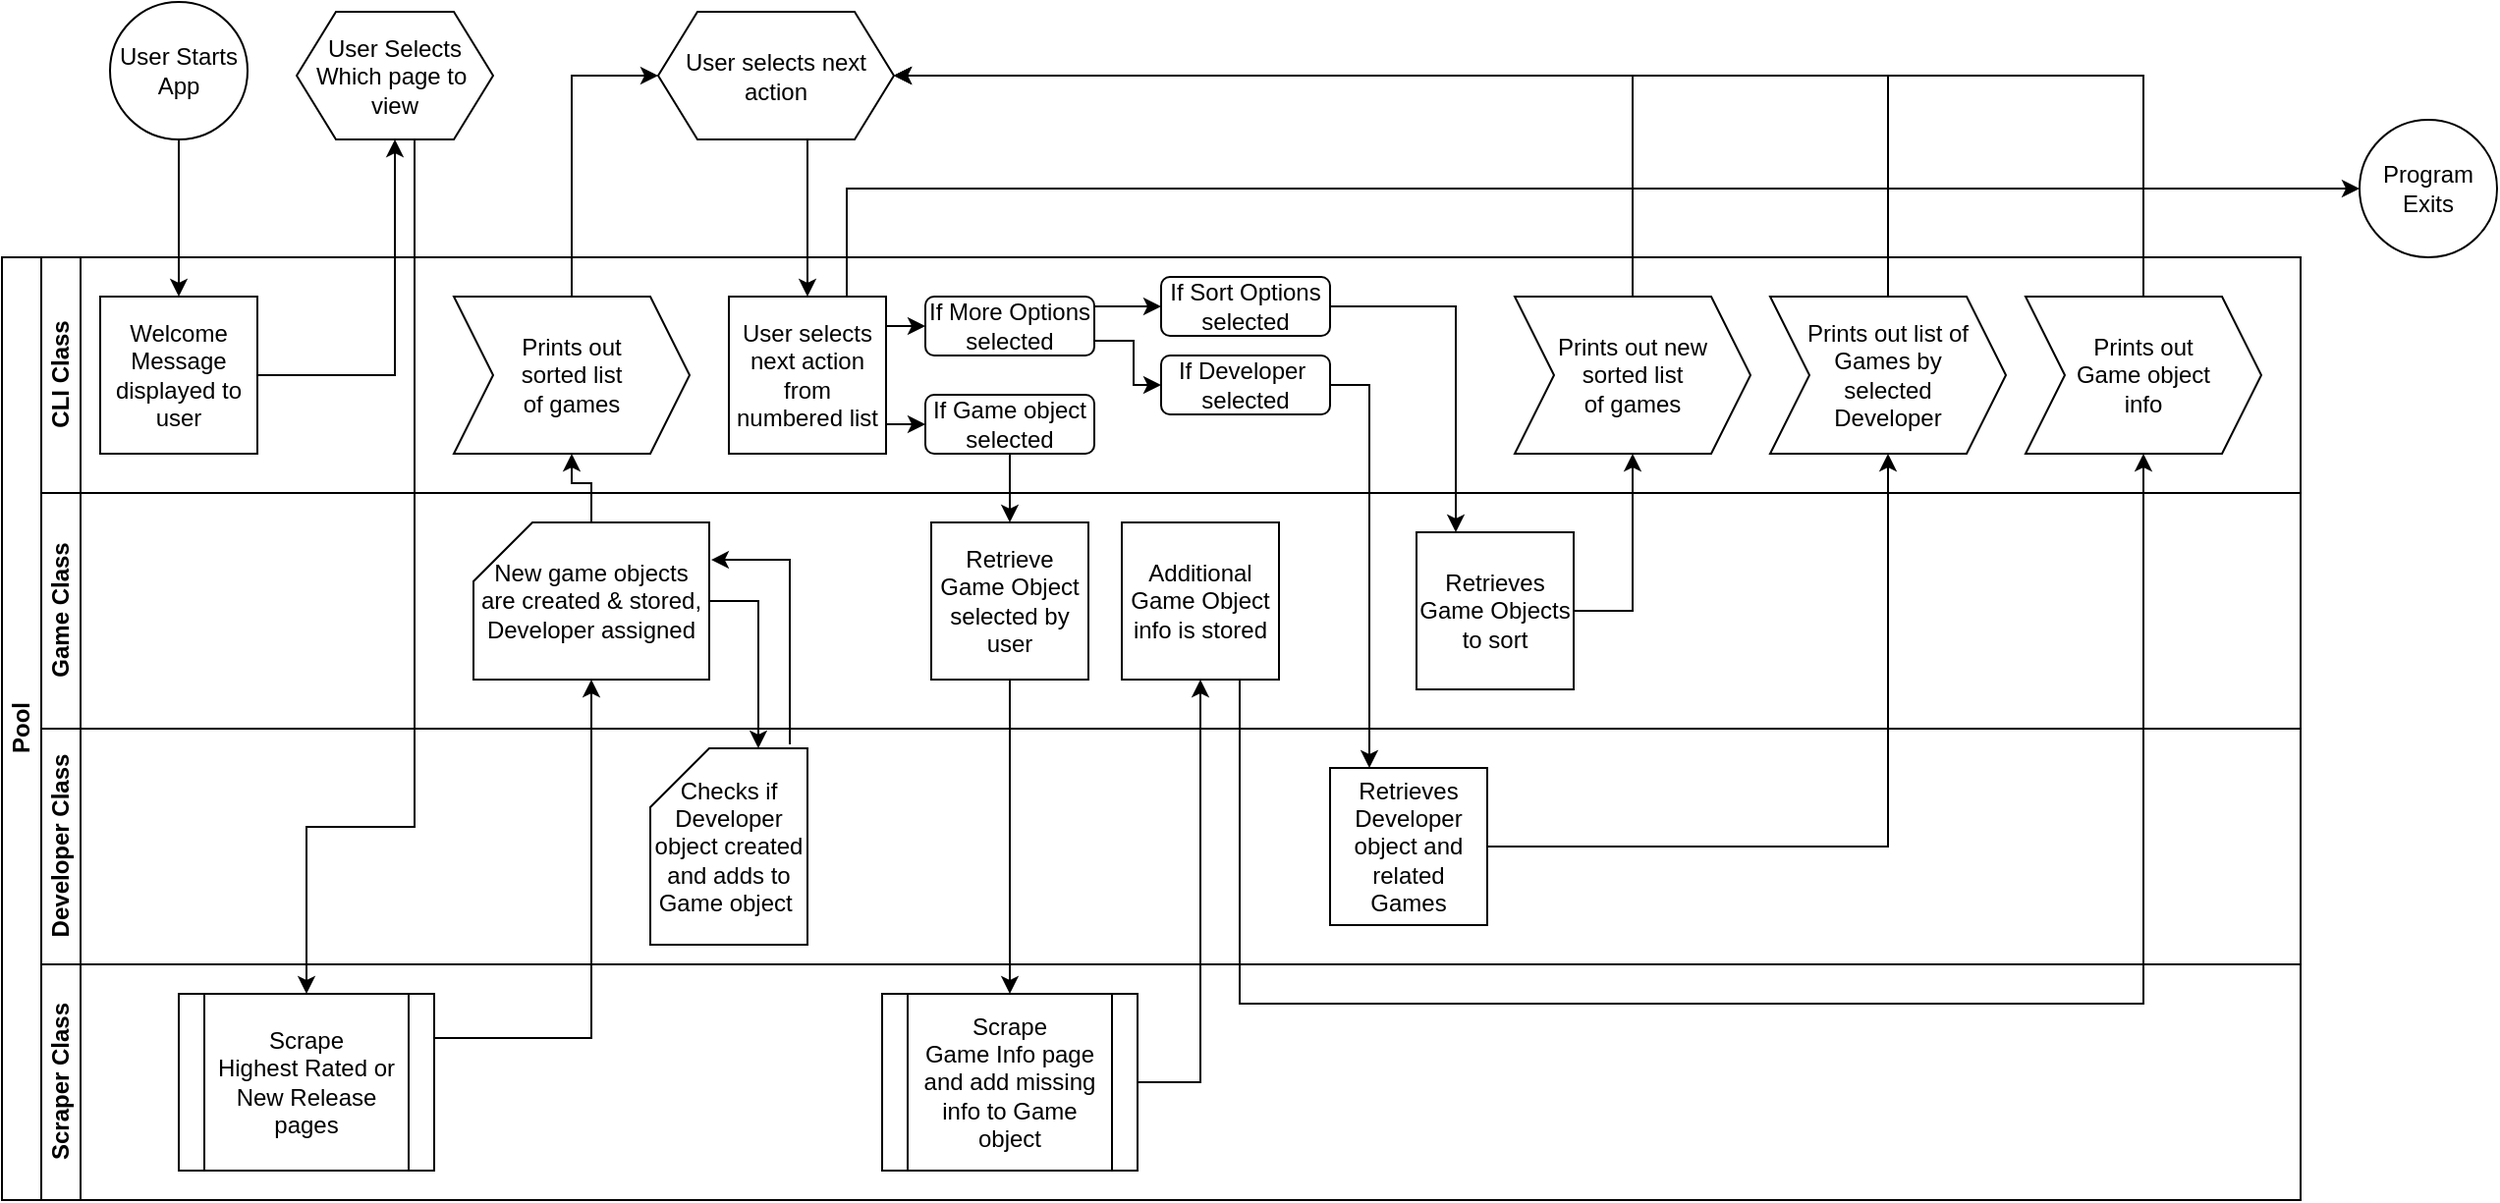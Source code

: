 <mxfile version="14.1.8" type="github">
  <diagram id="prtHgNgQTEPvFCAcTncT" name="Page-1">
    <mxGraphModel dx="946" dy="591" grid="1" gridSize="10" guides="1" tooltips="1" connect="1" arrows="1" fold="1" page="1" pageScale="1" pageWidth="1100" pageHeight="850" math="0" shadow="0">
      <root>
        <mxCell id="0" />
        <mxCell id="1" parent="0" />
        <mxCell id="dNxyNK7c78bLwvsdeMH5-19" value="Pool" style="swimlane;html=1;childLayout=stackLayout;resizeParent=1;resizeParentMax=0;horizontal=0;startSize=20;horizontalStack=0;" parent="1" vertex="1">
          <mxGeometry x="20" y="230" width="1170" height="480" as="geometry" />
        </mxCell>
        <mxCell id="dNxyNK7c78bLwvsdeMH5-21" value="CLI Class" style="swimlane;html=1;startSize=20;horizontal=0;" parent="dNxyNK7c78bLwvsdeMH5-19" vertex="1">
          <mxGeometry x="20" width="1150" height="120" as="geometry" />
        </mxCell>
        <mxCell id="vWouyCo1F20YEl_oMGs6-9" value="Welcome Message displayed to user" style="whiteSpace=wrap;html=1;aspect=fixed;" parent="dNxyNK7c78bLwvsdeMH5-21" vertex="1">
          <mxGeometry x="30" y="20" width="80" height="80" as="geometry" />
        </mxCell>
        <mxCell id="emwWbNpicgDGUg5nURXW-8" value="Prints out &lt;br&gt;sorted list &lt;br&gt;of games" style="shape=step;perimeter=stepPerimeter;whiteSpace=wrap;html=1;fixedSize=1;rounded=0;glass=0;sketch=0;" vertex="1" parent="dNxyNK7c78bLwvsdeMH5-21">
          <mxGeometry x="210" y="20" width="120" height="80" as="geometry" />
        </mxCell>
        <mxCell id="emwWbNpicgDGUg5nURXW-14" style="edgeStyle=orthogonalEdgeStyle;rounded=0;orthogonalLoop=1;jettySize=auto;html=1;exitX=1;exitY=0.25;exitDx=0;exitDy=0;entryX=0;entryY=0.5;entryDx=0;entryDy=0;" edge="1" parent="dNxyNK7c78bLwvsdeMH5-21" source="emwWbNpicgDGUg5nURXW-11" target="emwWbNpicgDGUg5nURXW-12">
          <mxGeometry relative="1" as="geometry">
            <Array as="points">
              <mxPoint x="430" y="35" />
            </Array>
          </mxGeometry>
        </mxCell>
        <mxCell id="emwWbNpicgDGUg5nURXW-15" style="edgeStyle=orthogonalEdgeStyle;rounded=0;orthogonalLoop=1;jettySize=auto;html=1;exitX=1;exitY=0.75;exitDx=0;exitDy=0;entryX=0;entryY=0.5;entryDx=0;entryDy=0;" edge="1" parent="dNxyNK7c78bLwvsdeMH5-21" source="emwWbNpicgDGUg5nURXW-11" target="emwWbNpicgDGUg5nURXW-13">
          <mxGeometry relative="1" as="geometry">
            <Array as="points">
              <mxPoint x="430" y="85" />
            </Array>
          </mxGeometry>
        </mxCell>
        <mxCell id="emwWbNpicgDGUg5nURXW-11" value="User selects next action from numbered list" style="whiteSpace=wrap;html=1;aspect=fixed;rounded=0;glass=0;sketch=0;" vertex="1" parent="dNxyNK7c78bLwvsdeMH5-21">
          <mxGeometry x="350" y="20" width="80" height="80" as="geometry" />
        </mxCell>
        <mxCell id="emwWbNpicgDGUg5nURXW-27" style="edgeStyle=orthogonalEdgeStyle;rounded=0;orthogonalLoop=1;jettySize=auto;html=1;exitX=1;exitY=0.25;exitDx=0;exitDy=0;entryX=0;entryY=0.5;entryDx=0;entryDy=0;" edge="1" parent="dNxyNK7c78bLwvsdeMH5-21" source="emwWbNpicgDGUg5nURXW-12" target="emwWbNpicgDGUg5nURXW-25">
          <mxGeometry relative="1" as="geometry">
            <Array as="points">
              <mxPoint x="536" y="25" />
            </Array>
          </mxGeometry>
        </mxCell>
        <mxCell id="emwWbNpicgDGUg5nURXW-28" style="edgeStyle=orthogonalEdgeStyle;rounded=0;orthogonalLoop=1;jettySize=auto;html=1;exitX=1;exitY=0.75;exitDx=0;exitDy=0;entryX=0;entryY=0.5;entryDx=0;entryDy=0;" edge="1" parent="dNxyNK7c78bLwvsdeMH5-21" source="emwWbNpicgDGUg5nURXW-12" target="emwWbNpicgDGUg5nURXW-26">
          <mxGeometry relative="1" as="geometry" />
        </mxCell>
        <mxCell id="emwWbNpicgDGUg5nURXW-12" value="If More Options&lt;br&gt;selected" style="rounded=1;whiteSpace=wrap;html=1;fontFamily=Helvetica;fontSize=12;fontColor=#000000;align=center;strokeColor=#000000;fillColor=#ffffff;sketch=0;" vertex="1" parent="dNxyNK7c78bLwvsdeMH5-21">
          <mxGeometry x="450" y="20" width="86" height="30" as="geometry" />
        </mxCell>
        <mxCell id="emwWbNpicgDGUg5nURXW-13" value="If Game object selected" style="rounded=1;whiteSpace=wrap;html=1;fontFamily=Helvetica;fontSize=12;fontColor=#000000;align=center;strokeColor=#000000;fillColor=#ffffff;sketch=0;" vertex="1" parent="dNxyNK7c78bLwvsdeMH5-21">
          <mxGeometry x="450" y="70" width="86" height="30" as="geometry" />
        </mxCell>
        <mxCell id="emwWbNpicgDGUg5nURXW-25" value="If Sort Options&lt;br&gt;selected" style="rounded=1;whiteSpace=wrap;html=1;fontFamily=Helvetica;fontSize=12;fontColor=#000000;align=center;strokeColor=#000000;fillColor=#ffffff;sketch=0;" vertex="1" parent="dNxyNK7c78bLwvsdeMH5-21">
          <mxGeometry x="570" y="10" width="86" height="30" as="geometry" />
        </mxCell>
        <mxCell id="emwWbNpicgDGUg5nURXW-26" value="If Developer&amp;nbsp;&lt;br&gt;selected" style="rounded=1;whiteSpace=wrap;html=1;fontFamily=Helvetica;fontSize=12;fontColor=#000000;align=center;strokeColor=#000000;fillColor=#ffffff;sketch=0;" vertex="1" parent="dNxyNK7c78bLwvsdeMH5-21">
          <mxGeometry x="570" y="50" width="86" height="30" as="geometry" />
        </mxCell>
        <mxCell id="emwWbNpicgDGUg5nURXW-36" value="Prints out new &lt;br&gt;sorted list &lt;br&gt;of games" style="shape=step;perimeter=stepPerimeter;whiteSpace=wrap;html=1;fixedSize=1;rounded=0;glass=0;sketch=0;" vertex="1" parent="dNxyNK7c78bLwvsdeMH5-21">
          <mxGeometry x="750" y="20" width="120" height="80" as="geometry" />
        </mxCell>
        <mxCell id="emwWbNpicgDGUg5nURXW-40" value="Prints out list of Games by &lt;br&gt;selected &lt;br&gt;Developer" style="shape=step;perimeter=stepPerimeter;whiteSpace=wrap;html=1;fixedSize=1;rounded=0;glass=0;sketch=0;" vertex="1" parent="dNxyNK7c78bLwvsdeMH5-21">
          <mxGeometry x="880" y="20" width="120" height="80" as="geometry" />
        </mxCell>
        <mxCell id="emwWbNpicgDGUg5nURXW-43" value="Prints out &lt;br&gt;Game object &lt;br&gt;info" style="shape=step;perimeter=stepPerimeter;whiteSpace=wrap;html=1;fixedSize=1;rounded=0;glass=0;sketch=0;" vertex="1" parent="dNxyNK7c78bLwvsdeMH5-21">
          <mxGeometry x="1010" y="20" width="120" height="80" as="geometry" />
        </mxCell>
        <mxCell id="dNxyNK7c78bLwvsdeMH5-22" value="Game Class" style="swimlane;html=1;startSize=20;horizontal=0;glass=0;" parent="dNxyNK7c78bLwvsdeMH5-19" vertex="1">
          <mxGeometry x="20" y="120" width="1150" height="120" as="geometry" />
        </mxCell>
        <mxCell id="emwWbNpicgDGUg5nURXW-5" value="New game objects are created &amp;amp; stored, Developer assigned" style="shape=card;whiteSpace=wrap;html=1;rounded=0;glass=0;sketch=0;" vertex="1" parent="dNxyNK7c78bLwvsdeMH5-22">
          <mxGeometry x="220" y="15" width="120" height="80" as="geometry" />
        </mxCell>
        <mxCell id="emwWbNpicgDGUg5nURXW-16" value="Retrieve Game Object selected by user" style="whiteSpace=wrap;html=1;aspect=fixed;rounded=0;glass=0;sketch=0;" vertex="1" parent="dNxyNK7c78bLwvsdeMH5-22">
          <mxGeometry x="453" y="15" width="80" height="80" as="geometry" />
        </mxCell>
        <mxCell id="emwWbNpicgDGUg5nURXW-29" value="Additional Game Object info is stored" style="whiteSpace=wrap;html=1;aspect=fixed;rounded=0;glass=0;sketch=0;" vertex="1" parent="dNxyNK7c78bLwvsdeMH5-22">
          <mxGeometry x="550" y="15" width="80" height="80" as="geometry" />
        </mxCell>
        <mxCell id="emwWbNpicgDGUg5nURXW-34" value="Retrieves Game Objects to sort" style="whiteSpace=wrap;html=1;aspect=fixed;rounded=0;glass=0;sketch=0;" vertex="1" parent="dNxyNK7c78bLwvsdeMH5-22">
          <mxGeometry x="700" y="20" width="80" height="80" as="geometry" />
        </mxCell>
        <mxCell id="vWouyCo1F20YEl_oMGs6-1" value="Developer Class" style="swimlane;html=1;startSize=20;horizontal=0;" parent="dNxyNK7c78bLwvsdeMH5-19" vertex="1">
          <mxGeometry x="20" y="240" width="1150" height="120" as="geometry" />
        </mxCell>
        <mxCell id="emwWbNpicgDGUg5nURXW-19" value="Checks if Developer object created and adds to Game object&amp;nbsp;" style="shape=card;whiteSpace=wrap;html=1;rounded=0;glass=0;sketch=0;" vertex="1" parent="vWouyCo1F20YEl_oMGs6-1">
          <mxGeometry x="310" y="10" width="80" height="100" as="geometry" />
        </mxCell>
        <mxCell id="emwWbNpicgDGUg5nURXW-31" value="Retrieves Developer object and related Games" style="whiteSpace=wrap;html=1;aspect=fixed;rounded=0;glass=0;sketch=0;" vertex="1" parent="vWouyCo1F20YEl_oMGs6-1">
          <mxGeometry x="656" y="20" width="80" height="80" as="geometry" />
        </mxCell>
        <mxCell id="vWouyCo1F20YEl_oMGs6-5" value="Scraper Class" style="swimlane;html=1;startSize=20;horizontal=0;" parent="dNxyNK7c78bLwvsdeMH5-19" vertex="1">
          <mxGeometry x="20" y="360" width="1150" height="120" as="geometry" />
        </mxCell>
        <mxCell id="vWouyCo1F20YEl_oMGs6-7" value="Scrape &lt;br&gt;Highest Rated or &lt;br&gt;New Release pages" style="shape=process;whiteSpace=wrap;html=1;backgroundOutline=1;fontFamily=Helvetica;fontSize=12;fontColor=#000000;align=center;strokeColor=#000000;fillColor=#ffffff;" parent="vWouyCo1F20YEl_oMGs6-5" vertex="1">
          <mxGeometry x="70" y="15" width="130" height="90" as="geometry" />
        </mxCell>
        <mxCell id="emwWbNpicgDGUg5nURXW-21" value="Scrape &lt;br&gt;Game Info page and add missing info to Game object" style="shape=process;whiteSpace=wrap;html=1;backgroundOutline=1;fontFamily=Helvetica;fontSize=12;fontColor=#000000;align=center;strokeColor=#000000;fillColor=#ffffff;" vertex="1" parent="vWouyCo1F20YEl_oMGs6-5">
          <mxGeometry x="428" y="15" width="130" height="90" as="geometry" />
        </mxCell>
        <mxCell id="emwWbNpicgDGUg5nURXW-6" style="edgeStyle=orthogonalEdgeStyle;rounded=0;orthogonalLoop=1;jettySize=auto;html=1;exitX=1;exitY=0.25;exitDx=0;exitDy=0;" edge="1" parent="dNxyNK7c78bLwvsdeMH5-19" source="vWouyCo1F20YEl_oMGs6-7" target="emwWbNpicgDGUg5nURXW-5">
          <mxGeometry relative="1" as="geometry" />
        </mxCell>
        <mxCell id="emwWbNpicgDGUg5nURXW-9" style="edgeStyle=orthogonalEdgeStyle;rounded=0;orthogonalLoop=1;jettySize=auto;html=1;exitX=0.5;exitY=0;exitDx=0;exitDy=0;exitPerimeter=0;" edge="1" parent="dNxyNK7c78bLwvsdeMH5-19" source="emwWbNpicgDGUg5nURXW-5" target="emwWbNpicgDGUg5nURXW-8">
          <mxGeometry relative="1" as="geometry" />
        </mxCell>
        <mxCell id="emwWbNpicgDGUg5nURXW-18" style="edgeStyle=orthogonalEdgeStyle;rounded=0;orthogonalLoop=1;jettySize=auto;html=1;entryX=0.5;entryY=0;entryDx=0;entryDy=0;" edge="1" parent="dNxyNK7c78bLwvsdeMH5-19" source="emwWbNpicgDGUg5nURXW-13" target="emwWbNpicgDGUg5nURXW-16">
          <mxGeometry relative="1" as="geometry" />
        </mxCell>
        <mxCell id="emwWbNpicgDGUg5nURXW-20" style="edgeStyle=orthogonalEdgeStyle;rounded=0;orthogonalLoop=1;jettySize=auto;html=1;exitX=1;exitY=0.5;exitDx=0;exitDy=0;exitPerimeter=0;entryX=0;entryY=0;entryDx=55;entryDy=0;entryPerimeter=0;" edge="1" parent="dNxyNK7c78bLwvsdeMH5-19" source="emwWbNpicgDGUg5nURXW-5" target="emwWbNpicgDGUg5nURXW-19">
          <mxGeometry relative="1" as="geometry" />
        </mxCell>
        <mxCell id="emwWbNpicgDGUg5nURXW-22" style="edgeStyle=orthogonalEdgeStyle;rounded=0;orthogonalLoop=1;jettySize=auto;html=1;" edge="1" parent="dNxyNK7c78bLwvsdeMH5-19" source="emwWbNpicgDGUg5nURXW-16" target="emwWbNpicgDGUg5nURXW-21">
          <mxGeometry relative="1" as="geometry" />
        </mxCell>
        <mxCell id="emwWbNpicgDGUg5nURXW-24" style="edgeStyle=orthogonalEdgeStyle;rounded=0;orthogonalLoop=1;jettySize=auto;html=1;exitX=0.888;exitY=-0.02;exitDx=0;exitDy=0;exitPerimeter=0;entryX=1.008;entryY=0.238;entryDx=0;entryDy=0;entryPerimeter=0;" edge="1" parent="dNxyNK7c78bLwvsdeMH5-19" source="emwWbNpicgDGUg5nURXW-19" target="emwWbNpicgDGUg5nURXW-5">
          <mxGeometry relative="1" as="geometry" />
        </mxCell>
        <mxCell id="emwWbNpicgDGUg5nURXW-30" style="edgeStyle=orthogonalEdgeStyle;rounded=0;orthogonalLoop=1;jettySize=auto;html=1;exitX=1;exitY=0.5;exitDx=0;exitDy=0;" edge="1" parent="dNxyNK7c78bLwvsdeMH5-19" source="emwWbNpicgDGUg5nURXW-21" target="emwWbNpicgDGUg5nURXW-29">
          <mxGeometry relative="1" as="geometry" />
        </mxCell>
        <mxCell id="emwWbNpicgDGUg5nURXW-32" style="edgeStyle=orthogonalEdgeStyle;rounded=0;orthogonalLoop=1;jettySize=auto;html=1;entryX=0.25;entryY=0;entryDx=0;entryDy=0;exitX=1;exitY=0.5;exitDx=0;exitDy=0;" edge="1" parent="dNxyNK7c78bLwvsdeMH5-19" source="emwWbNpicgDGUg5nURXW-26" target="emwWbNpicgDGUg5nURXW-31">
          <mxGeometry relative="1" as="geometry" />
        </mxCell>
        <mxCell id="emwWbNpicgDGUg5nURXW-35" style="edgeStyle=orthogonalEdgeStyle;rounded=0;orthogonalLoop=1;jettySize=auto;html=1;entryX=0.25;entryY=0;entryDx=0;entryDy=0;" edge="1" parent="dNxyNK7c78bLwvsdeMH5-19" source="emwWbNpicgDGUg5nURXW-25" target="emwWbNpicgDGUg5nURXW-34">
          <mxGeometry relative="1" as="geometry" />
        </mxCell>
        <mxCell id="emwWbNpicgDGUg5nURXW-39" style="edgeStyle=orthogonalEdgeStyle;rounded=0;orthogonalLoop=1;jettySize=auto;html=1;exitX=1;exitY=0.5;exitDx=0;exitDy=0;entryX=0.5;entryY=1;entryDx=0;entryDy=0;" edge="1" parent="dNxyNK7c78bLwvsdeMH5-19" source="emwWbNpicgDGUg5nURXW-34" target="emwWbNpicgDGUg5nURXW-36">
          <mxGeometry relative="1" as="geometry" />
        </mxCell>
        <mxCell id="emwWbNpicgDGUg5nURXW-45" style="edgeStyle=orthogonalEdgeStyle;rounded=0;orthogonalLoop=1;jettySize=auto;html=1;entryX=0.5;entryY=1;entryDx=0;entryDy=0;" edge="1" parent="dNxyNK7c78bLwvsdeMH5-19" source="emwWbNpicgDGUg5nURXW-31" target="emwWbNpicgDGUg5nURXW-40">
          <mxGeometry relative="1" as="geometry" />
        </mxCell>
        <mxCell id="emwWbNpicgDGUg5nURXW-46" style="edgeStyle=orthogonalEdgeStyle;rounded=0;orthogonalLoop=1;jettySize=auto;html=1;exitX=0.75;exitY=1;exitDx=0;exitDy=0;entryX=0.5;entryY=1;entryDx=0;entryDy=0;" edge="1" parent="dNxyNK7c78bLwvsdeMH5-19" source="emwWbNpicgDGUg5nURXW-29" target="emwWbNpicgDGUg5nURXW-43">
          <mxGeometry relative="1" as="geometry">
            <Array as="points">
              <mxPoint x="630" y="380" />
              <mxPoint x="1090" y="380" />
            </Array>
          </mxGeometry>
        </mxCell>
        <mxCell id="dNxyNK7c78bLwvsdeMH5-23" value="User Starts App" style="ellipse;whiteSpace=wrap;html=1;" parent="1" vertex="1">
          <mxGeometry x="75" y="100" width="70" height="70" as="geometry" />
        </mxCell>
        <mxCell id="vWouyCo1F20YEl_oMGs6-11" style="edgeStyle=orthogonalEdgeStyle;rounded=0;orthogonalLoop=1;jettySize=auto;html=1;entryX=0.5;entryY=0;entryDx=0;entryDy=0;" parent="1" source="dNxyNK7c78bLwvsdeMH5-23" target="vWouyCo1F20YEl_oMGs6-9" edge="1">
          <mxGeometry relative="1" as="geometry" />
        </mxCell>
        <mxCell id="dNxyNK7c78bLwvsdeMH5-24" value="User Selects Which page to&amp;nbsp;&lt;br&gt;view" style="shape=hexagon;perimeter=hexagonPerimeter2;whiteSpace=wrap;html=1;fixedSize=1;fontFamily=Helvetica;fontSize=12;fontColor=#000000;align=center;strokeColor=#000000;fillColor=#ffffff;sketch=0;spacingRight=0;" parent="1" vertex="1">
          <mxGeometry x="170" y="105" width="100" height="65" as="geometry" />
        </mxCell>
        <mxCell id="vWouyCo1F20YEl_oMGs6-12" style="edgeStyle=orthogonalEdgeStyle;rounded=0;orthogonalLoop=1;jettySize=auto;html=1;exitX=1;exitY=0.5;exitDx=0;exitDy=0;" parent="1" source="vWouyCo1F20YEl_oMGs6-9" edge="1">
          <mxGeometry relative="1" as="geometry">
            <mxPoint x="220" y="170" as="targetPoint" />
            <Array as="points">
              <mxPoint x="220" y="290" />
            </Array>
          </mxGeometry>
        </mxCell>
        <mxCell id="vWouyCo1F20YEl_oMGs6-13" style="edgeStyle=orthogonalEdgeStyle;rounded=0;orthogonalLoop=1;jettySize=auto;html=1;exitX=0.5;exitY=1;exitDx=0;exitDy=0;entryX=0.5;entryY=0;entryDx=0;entryDy=0;" parent="1" source="dNxyNK7c78bLwvsdeMH5-24" edge="1" target="vWouyCo1F20YEl_oMGs6-7">
          <mxGeometry relative="1" as="geometry">
            <mxPoint x="90" y="725" as="targetPoint" />
            <Array as="points">
              <mxPoint x="230" y="170" />
              <mxPoint x="230" y="520" />
              <mxPoint x="175" y="520" />
            </Array>
          </mxGeometry>
        </mxCell>
        <mxCell id="emwWbNpicgDGUg5nURXW-38" style="edgeStyle=orthogonalEdgeStyle;rounded=0;orthogonalLoop=1;jettySize=auto;html=1;exitX=0.625;exitY=1;exitDx=0;exitDy=0;entryX=0.5;entryY=0;entryDx=0;entryDy=0;" edge="1" parent="1" source="emwWbNpicgDGUg5nURXW-7" target="emwWbNpicgDGUg5nURXW-11">
          <mxGeometry relative="1" as="geometry">
            <Array as="points">
              <mxPoint x="430" y="170" />
            </Array>
          </mxGeometry>
        </mxCell>
        <mxCell id="emwWbNpicgDGUg5nURXW-7" value="User selects next action" style="shape=hexagon;perimeter=hexagonPerimeter2;whiteSpace=wrap;html=1;fixedSize=1;rounded=0;glass=0;sketch=0;" vertex="1" parent="1">
          <mxGeometry x="354" y="105" width="120" height="65" as="geometry" />
        </mxCell>
        <mxCell id="emwWbNpicgDGUg5nURXW-10" style="edgeStyle=orthogonalEdgeStyle;rounded=0;orthogonalLoop=1;jettySize=auto;html=1;exitX=0.5;exitY=0;exitDx=0;exitDy=0;entryX=0;entryY=0.5;entryDx=0;entryDy=0;" edge="1" parent="1" source="emwWbNpicgDGUg5nURXW-8" target="emwWbNpicgDGUg5nURXW-7">
          <mxGeometry relative="1" as="geometry" />
        </mxCell>
        <mxCell id="emwWbNpicgDGUg5nURXW-41" style="edgeStyle=orthogonalEdgeStyle;rounded=0;orthogonalLoop=1;jettySize=auto;html=1;entryX=1;entryY=0.5;entryDx=0;entryDy=0;" edge="1" parent="1" source="emwWbNpicgDGUg5nURXW-40" target="emwWbNpicgDGUg5nURXW-7">
          <mxGeometry relative="1" as="geometry">
            <Array as="points">
              <mxPoint x="980" y="138" />
            </Array>
          </mxGeometry>
        </mxCell>
        <mxCell id="emwWbNpicgDGUg5nURXW-42" style="edgeStyle=orthogonalEdgeStyle;rounded=0;orthogonalLoop=1;jettySize=auto;html=1;entryX=1;entryY=0.5;entryDx=0;entryDy=0;" edge="1" parent="1" source="emwWbNpicgDGUg5nURXW-36" target="emwWbNpicgDGUg5nURXW-7">
          <mxGeometry relative="1" as="geometry">
            <Array as="points">
              <mxPoint x="850" y="138" />
            </Array>
          </mxGeometry>
        </mxCell>
        <mxCell id="emwWbNpicgDGUg5nURXW-44" style="edgeStyle=orthogonalEdgeStyle;rounded=0;orthogonalLoop=1;jettySize=auto;html=1;entryX=1;entryY=0.5;entryDx=0;entryDy=0;" edge="1" parent="1" source="emwWbNpicgDGUg5nURXW-43" target="emwWbNpicgDGUg5nURXW-7">
          <mxGeometry relative="1" as="geometry">
            <Array as="points">
              <mxPoint x="1110" y="138" />
            </Array>
          </mxGeometry>
        </mxCell>
        <mxCell id="emwWbNpicgDGUg5nURXW-48" value="Program Exits" style="ellipse;whiteSpace=wrap;html=1;" vertex="1" parent="1">
          <mxGeometry x="1220" y="160" width="70" height="70" as="geometry" />
        </mxCell>
        <mxCell id="emwWbNpicgDGUg5nURXW-53" style="edgeStyle=orthogonalEdgeStyle;rounded=0;orthogonalLoop=1;jettySize=auto;html=1;exitX=0.75;exitY=0;exitDx=0;exitDy=0;entryX=0;entryY=0.5;entryDx=0;entryDy=0;" edge="1" parent="1" source="emwWbNpicgDGUg5nURXW-11" target="emwWbNpicgDGUg5nURXW-48">
          <mxGeometry relative="1" as="geometry" />
        </mxCell>
      </root>
    </mxGraphModel>
  </diagram>
</mxfile>

